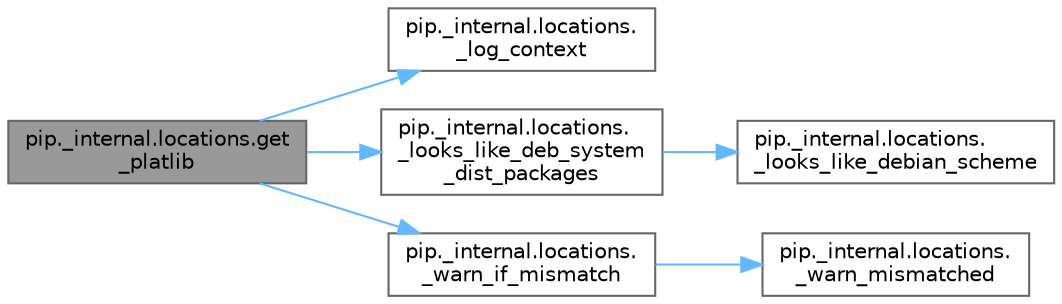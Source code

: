 digraph "pip._internal.locations.get_platlib"
{
 // LATEX_PDF_SIZE
  bgcolor="transparent";
  edge [fontname=Helvetica,fontsize=10,labelfontname=Helvetica,labelfontsize=10];
  node [fontname=Helvetica,fontsize=10,shape=box,height=0.2,width=0.4];
  rankdir="LR";
  Node1 [id="Node000001",label="pip._internal.locations.get\l_platlib",height=0.2,width=0.4,color="gray40", fillcolor="grey60", style="filled", fontcolor="black",tooltip=" "];
  Node1 -> Node2 [id="edge1_Node000001_Node000002",color="steelblue1",style="solid",tooltip=" "];
  Node2 [id="Node000002",label="pip._internal.locations.\l_log_context",height=0.2,width=0.4,color="grey40", fillcolor="white", style="filled",URL="$namespacepip_1_1__internal_1_1locations.html#af2cd88c8da2188651b6fc1f39db7b6a8",tooltip=" "];
  Node1 -> Node3 [id="edge2_Node000001_Node000003",color="steelblue1",style="solid",tooltip=" "];
  Node3 [id="Node000003",label="pip._internal.locations.\l_looks_like_deb_system\l_dist_packages",height=0.2,width=0.4,color="grey40", fillcolor="white", style="filled",URL="$namespacepip_1_1__internal_1_1locations.html#ab70a0c51f1eccd29dbdcadfbcbd948e9",tooltip=" "];
  Node3 -> Node4 [id="edge3_Node000003_Node000004",color="steelblue1",style="solid",tooltip=" "];
  Node4 [id="Node000004",label="pip._internal.locations.\l_looks_like_debian_scheme",height=0.2,width=0.4,color="grey40", fillcolor="white", style="filled",URL="$namespacepip_1_1__internal_1_1locations.html#a36375688be3152d7f73e41faa1268950",tooltip=" "];
  Node1 -> Node5 [id="edge4_Node000001_Node000005",color="steelblue1",style="solid",tooltip=" "];
  Node5 [id="Node000005",label="pip._internal.locations.\l_warn_if_mismatch",height=0.2,width=0.4,color="grey40", fillcolor="white", style="filled",URL="$namespacepip_1_1__internal_1_1locations.html#a79ff6a60faa8d0c170b650f0cf413a56",tooltip=" "];
  Node5 -> Node6 [id="edge5_Node000005_Node000006",color="steelblue1",style="solid",tooltip=" "];
  Node6 [id="Node000006",label="pip._internal.locations.\l_warn_mismatched",height=0.2,width=0.4,color="grey40", fillcolor="white", style="filled",URL="$namespacepip_1_1__internal_1_1locations.html#a35a943b44b964ecd58a72ef9ec55d6dd",tooltip=" "];
}
